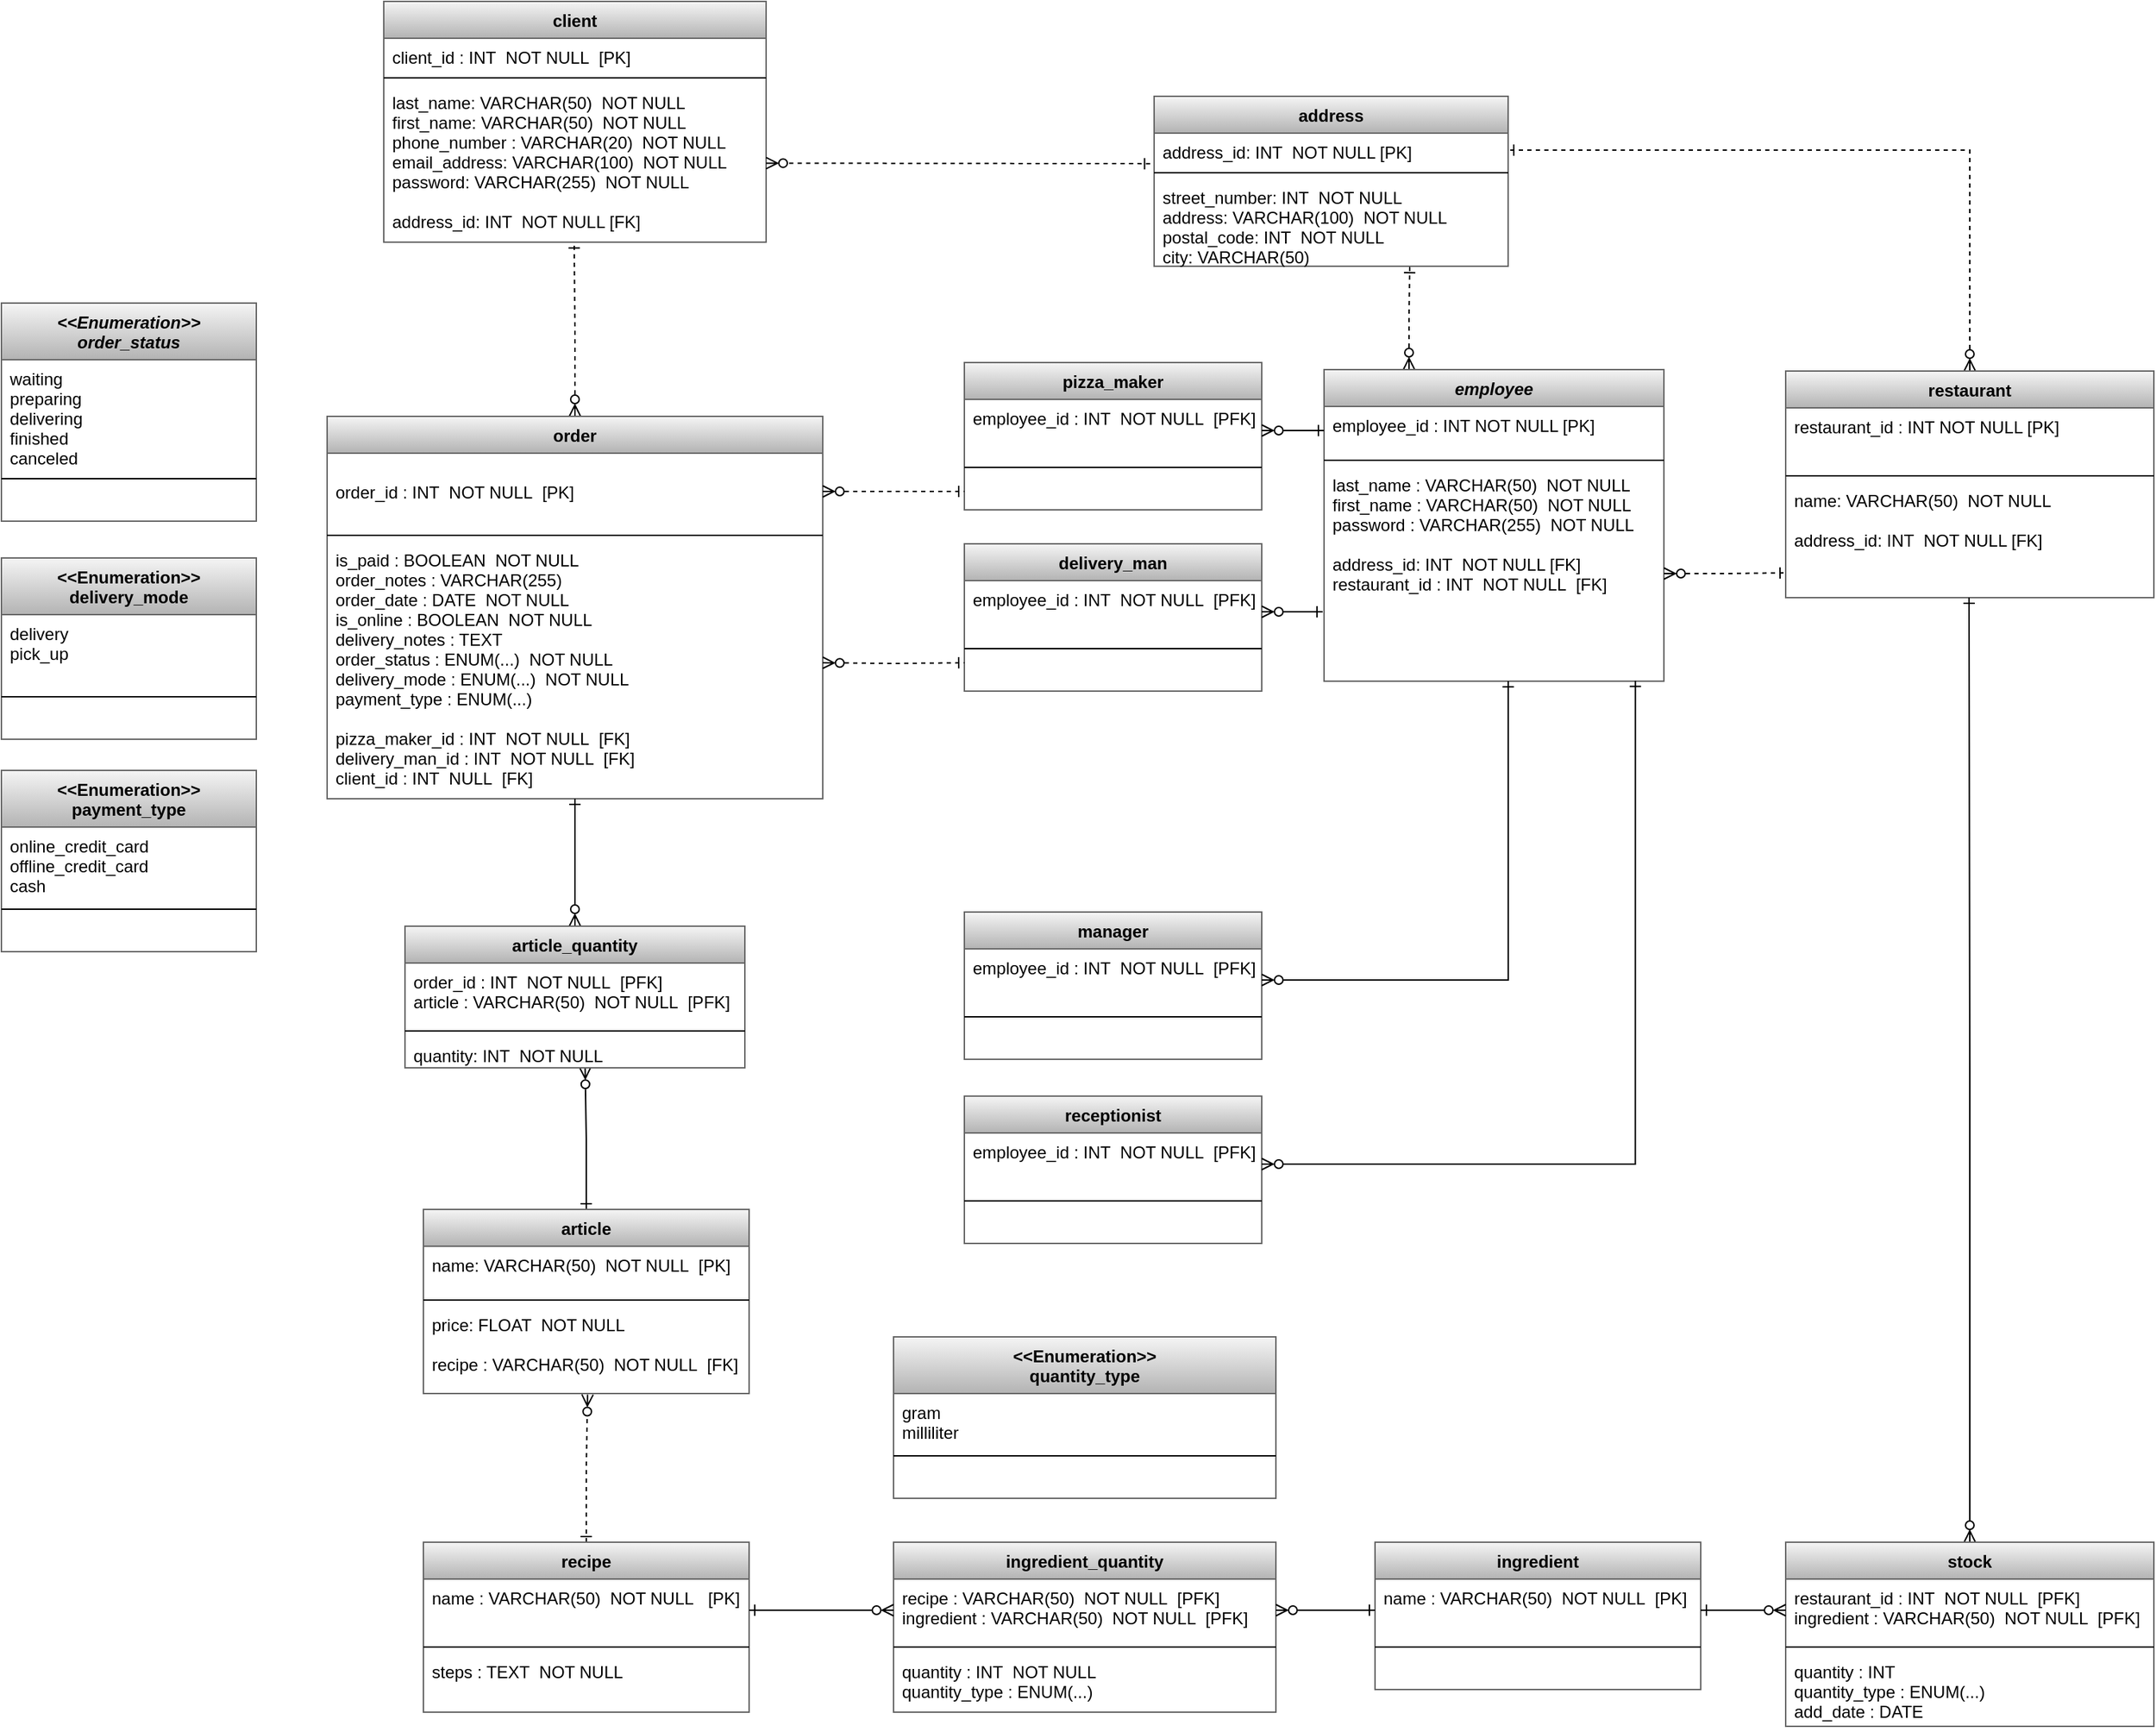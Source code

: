 <mxfile version="20.2.6" type="device"><diagram id="4pZE0eaLuYek-F89iUta" name="Page-1"><mxGraphModel dx="2253" dy="737" grid="1" gridSize="10" guides="1" tooltips="1" connect="1" arrows="1" fold="1" page="1" pageScale="1" pageWidth="827" pageHeight="1169" math="0" shadow="0"><root><mxCell id="0"/><mxCell id="1" parent="0"/><mxCell id="tlW0djvK44GhxYyLrSYD-18" value="client" style="swimlane;fontStyle=1;align=center;verticalAlign=top;childLayout=stackLayout;horizontal=1;startSize=26;horizontalStack=0;resizeParent=1;resizeParentMax=0;resizeLast=0;collapsible=1;marginBottom=0;fillColor=#f5f5f5;gradientColor=#b3b3b3;strokeColor=#666666;" parent="1" vertex="1"><mxGeometry x="-540" y="37" width="270" height="170" as="geometry"/></mxCell><mxCell id="tlW0djvK44GhxYyLrSYD-19" value="client_id : INT  NOT NULL  [PK]" style="text;strokeColor=none;fillColor=none;align=left;verticalAlign=top;spacingLeft=4;spacingRight=4;overflow=hidden;rotatable=0;points=[[0,0.5],[1,0.5]];portConstraint=eastwest;" parent="tlW0djvK44GhxYyLrSYD-18" vertex="1"><mxGeometry y="26" width="270" height="24" as="geometry"/></mxCell><mxCell id="tlW0djvK44GhxYyLrSYD-20" value="" style="line;strokeWidth=1;fillColor=none;align=left;verticalAlign=middle;spacingTop=-1;spacingLeft=3;spacingRight=3;rotatable=0;labelPosition=right;points=[];portConstraint=eastwest;" parent="tlW0djvK44GhxYyLrSYD-18" vertex="1"><mxGeometry y="50" width="270" height="8" as="geometry"/></mxCell><mxCell id="tlW0djvK44GhxYyLrSYD-21" value="last_name: VARCHAR(50)  NOT NULL&#10;first_name: VARCHAR(50)  NOT NULL&#10;phone_number : VARCHAR(20)  NOT NULL&#10;email_address: VARCHAR(100)  NOT NULL&#10;password: VARCHAR(255)  NOT NULL&#10;&#10;address_id: INT  NOT NULL [FK]" style="text;strokeColor=none;fillColor=none;align=left;verticalAlign=top;spacingLeft=4;spacingRight=4;overflow=hidden;rotatable=0;points=[[0,0.5],[1,0.5]];portConstraint=eastwest;" parent="tlW0djvK44GhxYyLrSYD-18" vertex="1"><mxGeometry y="58" width="270" height="112" as="geometry"/></mxCell><mxCell id="YXLJD_VavkNt5PV0fLGa-75" style="edgeStyle=orthogonalEdgeStyle;rounded=0;orthogonalLoop=1;jettySize=auto;html=1;exitX=0.25;exitY=0;exitDx=0;exitDy=0;entryX=0.722;entryY=1.009;entryDx=0;entryDy=0;entryPerimeter=0;startArrow=ERzeroToMany;startFill=0;endArrow=ERone;endFill=0;dashed=1;" parent="1" source="tlW0djvK44GhxYyLrSYD-23" target="tlW0djvK44GhxYyLrSYD-88" edge="1"><mxGeometry relative="1" as="geometry"/></mxCell><mxCell id="tlW0djvK44GhxYyLrSYD-23" value="employee" style="swimlane;fontStyle=3;align=center;verticalAlign=top;childLayout=stackLayout;horizontal=1;startSize=26;horizontalStack=0;resizeParent=1;resizeParentMax=0;resizeLast=0;collapsible=1;marginBottom=0;fillColor=#f5f5f5;gradientColor=#b3b3b3;strokeColor=#666666;" parent="1" vertex="1"><mxGeometry x="124" y="297" width="240" height="220" as="geometry"><mxRectangle x="340" y="87" width="80" height="26" as="alternateBounds"/></mxGeometry></mxCell><mxCell id="tlW0djvK44GhxYyLrSYD-24" value="employee_id : INT NOT NULL [PK]" style="text;strokeColor=none;fillColor=none;align=left;verticalAlign=top;spacingLeft=4;spacingRight=4;overflow=hidden;rotatable=0;points=[[0,0.5],[1,0.5]];portConstraint=eastwest;" parent="tlW0djvK44GhxYyLrSYD-23" vertex="1"><mxGeometry y="26" width="240" height="34" as="geometry"/></mxCell><mxCell id="tlW0djvK44GhxYyLrSYD-25" value="" style="line;strokeWidth=1;fillColor=none;align=left;verticalAlign=middle;spacingTop=-1;spacingLeft=3;spacingRight=3;rotatable=0;labelPosition=right;points=[];portConstraint=eastwest;" parent="tlW0djvK44GhxYyLrSYD-23" vertex="1"><mxGeometry y="60" width="240" height="8" as="geometry"/></mxCell><mxCell id="tlW0djvK44GhxYyLrSYD-26" value="last_name : VARCHAR(50)  NOT NULL&#10;first_name : VARCHAR(50)  NOT NULL&#10;password : VARCHAR(255)  NOT NULL&#10;&#10;address_id: INT  NOT NULL [FK]&#10;restaurant_id : INT  NOT NULL  [FK]&#10;" style="text;strokeColor=none;fillColor=none;align=left;verticalAlign=top;spacingLeft=4;spacingRight=4;overflow=hidden;rotatable=0;points=[[0,0.5],[1,0.5]];portConstraint=eastwest;" parent="tlW0djvK44GhxYyLrSYD-23" vertex="1"><mxGeometry y="68" width="240" height="152" as="geometry"/></mxCell><mxCell id="YXLJD_VavkNt5PV0fLGa-41" style="edgeStyle=orthogonalEdgeStyle;rounded=0;orthogonalLoop=1;jettySize=auto;html=1;exitX=0.5;exitY=0;exitDx=0;exitDy=0;entryX=0.498;entryY=1.001;entryDx=0;entryDy=0;entryPerimeter=0;startArrow=ERzeroToMany;startFill=0;endArrow=ERone;endFill=0;dashed=1;" parent="1" source="tlW0djvK44GhxYyLrSYD-27" target="tlW0djvK44GhxYyLrSYD-21" edge="1"><mxGeometry relative="1" as="geometry"/></mxCell><mxCell id="tlW0djvK44GhxYyLrSYD-27" value="order" style="swimlane;fontStyle=1;align=center;verticalAlign=top;childLayout=stackLayout;horizontal=1;startSize=26;horizontalStack=0;resizeParent=1;resizeParentMax=0;resizeLast=0;collapsible=1;marginBottom=0;fillColor=#f5f5f5;gradientColor=#b3b3b3;strokeColor=#666666;" parent="1" vertex="1"><mxGeometry x="-580" y="330" width="350" height="270" as="geometry"/></mxCell><mxCell id="tlW0djvK44GhxYyLrSYD-28" value="&#10;order_id : INT  NOT NULL  [PK]" style="text;strokeColor=none;fillColor=none;align=left;verticalAlign=top;spacingLeft=4;spacingRight=4;overflow=hidden;rotatable=0;points=[[0,0.5],[1,0.5]];portConstraint=eastwest;" parent="tlW0djvK44GhxYyLrSYD-27" vertex="1"><mxGeometry y="26" width="350" height="54" as="geometry"/></mxCell><mxCell id="tlW0djvK44GhxYyLrSYD-29" value="" style="line;strokeWidth=1;fillColor=none;align=left;verticalAlign=middle;spacingTop=-1;spacingLeft=3;spacingRight=3;rotatable=0;labelPosition=right;points=[];portConstraint=eastwest;" parent="tlW0djvK44GhxYyLrSYD-27" vertex="1"><mxGeometry y="80" width="350" height="8" as="geometry"/></mxCell><mxCell id="tlW0djvK44GhxYyLrSYD-30" value="is_paid : BOOLEAN  NOT NULL&#10;order_notes : VARCHAR(255)&#10;order_date : DATE  NOT NULL&#10;is_online : BOOLEAN  NOT NULL&#10;delivery_notes : TEXT&#10;order_status : ENUM(...)  NOT NULL&#10;delivery_mode : ENUM(...)  NOT NULL&#10;payment_type : ENUM(...)&#10;&#10;pizza_maker_id : INT  NOT NULL  [FK]&#10;delivery_man_id : INT  NOT NULL  [FK]&#10;client_id : INT  NULL  [FK]" style="text;strokeColor=none;fillColor=none;align=left;verticalAlign=top;spacingLeft=4;spacingRight=4;overflow=hidden;rotatable=0;points=[[0,0.5],[1,0.5]];portConstraint=eastwest;" parent="tlW0djvK44GhxYyLrSYD-27" vertex="1"><mxGeometry y="88" width="350" height="182" as="geometry"/></mxCell><mxCell id="tlW0djvK44GhxYyLrSYD-31" value="&lt;&lt;Enumeration&gt;&gt;&#10;payment_type" style="swimlane;fontStyle=1;align=center;verticalAlign=top;childLayout=stackLayout;horizontal=1;startSize=40;horizontalStack=0;resizeParent=1;resizeParentMax=0;resizeLast=0;collapsible=1;marginBottom=0;fillColor=#f5f5f5;gradientColor=#b3b3b3;strokeColor=#666666;" parent="1" vertex="1"><mxGeometry x="-810" y="580" width="180" height="128" as="geometry"/></mxCell><mxCell id="tlW0djvK44GhxYyLrSYD-32" value="online_credit_card&#10;offline_credit_card&#10;cash" style="text;strokeColor=none;fillColor=none;align=left;verticalAlign=top;spacingLeft=4;spacingRight=4;overflow=hidden;rotatable=0;points=[[0,0.5],[1,0.5]];portConstraint=eastwest;" parent="tlW0djvK44GhxYyLrSYD-31" vertex="1"><mxGeometry y="40" width="180" height="54" as="geometry"/></mxCell><mxCell id="tlW0djvK44GhxYyLrSYD-33" value="" style="line;strokeWidth=1;fillColor=none;align=left;verticalAlign=middle;spacingTop=-1;spacingLeft=3;spacingRight=3;rotatable=0;labelPosition=right;points=[];portConstraint=eastwest;" parent="tlW0djvK44GhxYyLrSYD-31" vertex="1"><mxGeometry y="94" width="180" height="8" as="geometry"/></mxCell><mxCell id="tlW0djvK44GhxYyLrSYD-34" value=" " style="text;strokeColor=none;fillColor=none;align=left;verticalAlign=top;spacingLeft=4;spacingRight=4;overflow=hidden;rotatable=0;points=[[0,0.5],[1,0.5]];portConstraint=eastwest;" parent="tlW0djvK44GhxYyLrSYD-31" vertex="1"><mxGeometry y="102" width="180" height="26" as="geometry"/></mxCell><mxCell id="YXLJD_VavkNt5PV0fLGa-74" style="edgeStyle=orthogonalEdgeStyle;rounded=0;orthogonalLoop=1;jettySize=auto;html=1;exitX=0.5;exitY=0;exitDx=0;exitDy=0;entryX=0.53;entryY=0.982;entryDx=0;entryDy=0;entryPerimeter=0;startArrow=ERone;startFill=0;endArrow=ERzeroToMany;endFill=0;" parent="1" source="tlW0djvK44GhxYyLrSYD-35" target="YXLJD_VavkNt5PV0fLGa-7" edge="1"><mxGeometry relative="1" as="geometry"/></mxCell><mxCell id="tlW0djvK44GhxYyLrSYD-35" value="article" style="swimlane;fontStyle=1;align=center;verticalAlign=top;childLayout=stackLayout;horizontal=1;startSize=26;horizontalStack=0;resizeParent=1;resizeParentMax=0;resizeLast=0;collapsible=1;marginBottom=0;fillColor=#f5f5f5;gradientColor=#b3b3b3;strokeColor=#666666;" parent="1" vertex="1"><mxGeometry x="-512" y="890" width="230" height="130" as="geometry"/></mxCell><mxCell id="tlW0djvK44GhxYyLrSYD-36" value="name: VARCHAR(50)  NOT NULL  [PK]&#10;" style="text;strokeColor=none;fillColor=none;align=left;verticalAlign=top;spacingLeft=4;spacingRight=4;overflow=hidden;rotatable=0;points=[[0,0.5],[1,0.5]];portConstraint=eastwest;" parent="tlW0djvK44GhxYyLrSYD-35" vertex="1"><mxGeometry y="26" width="230" height="34" as="geometry"/></mxCell><mxCell id="tlW0djvK44GhxYyLrSYD-37" value="" style="line;strokeWidth=1;fillColor=none;align=left;verticalAlign=middle;spacingTop=-1;spacingLeft=3;spacingRight=3;rotatable=0;labelPosition=right;points=[];portConstraint=eastwest;" parent="tlW0djvK44GhxYyLrSYD-35" vertex="1"><mxGeometry y="60" width="230" height="8" as="geometry"/></mxCell><mxCell id="tlW0djvK44GhxYyLrSYD-38" value="price: FLOAT  NOT NULL&#10;&#10;recipe : VARCHAR(50)  NOT NULL  [FK]" style="text;strokeColor=none;fillColor=none;align=left;verticalAlign=top;spacingLeft=4;spacingRight=4;overflow=hidden;rotatable=0;points=[[0,0.5],[1,0.5]];portConstraint=eastwest;" parent="tlW0djvK44GhxYyLrSYD-35" vertex="1"><mxGeometry y="68" width="230" height="62" as="geometry"/></mxCell><mxCell id="YXLJD_VavkNt5PV0fLGa-2" style="edgeStyle=orthogonalEdgeStyle;rounded=0;orthogonalLoop=1;jettySize=auto;html=1;exitX=0.5;exitY=0;exitDx=0;exitDy=0;entryX=1;entryY=0.5;entryDx=0;entryDy=0;endArrow=ERone;endFill=0;startArrow=ERzeroToMany;startFill=0;dashed=1;" parent="1" source="tlW0djvK44GhxYyLrSYD-40" target="tlW0djvK44GhxYyLrSYD-86" edge="1"><mxGeometry relative="1" as="geometry"/></mxCell><mxCell id="tlW0djvK44GhxYyLrSYD-40" value="restaurant" style="swimlane;fontStyle=1;align=center;verticalAlign=top;childLayout=stackLayout;horizontal=1;startSize=26;horizontalStack=0;resizeParent=1;resizeParentMax=0;resizeLast=0;collapsible=1;marginBottom=0;fillColor=#f5f5f5;gradientColor=#b3b3b3;strokeColor=#666666;" parent="1" vertex="1"><mxGeometry x="450" y="298" width="260" height="160" as="geometry"/></mxCell><mxCell id="tlW0djvK44GhxYyLrSYD-41" value="restaurant_id : INT NOT NULL [PK]" style="text;strokeColor=none;fillColor=none;align=left;verticalAlign=top;spacingLeft=4;spacingRight=4;overflow=hidden;rotatable=0;points=[[0,0.5],[1,0.5]];portConstraint=eastwest;" parent="tlW0djvK44GhxYyLrSYD-40" vertex="1"><mxGeometry y="26" width="260" height="44" as="geometry"/></mxCell><mxCell id="tlW0djvK44GhxYyLrSYD-42" value="" style="line;strokeWidth=1;fillColor=none;align=left;verticalAlign=middle;spacingTop=-1;spacingLeft=3;spacingRight=3;rotatable=0;labelPosition=right;points=[];portConstraint=eastwest;" parent="tlW0djvK44GhxYyLrSYD-40" vertex="1"><mxGeometry y="70" width="260" height="8" as="geometry"/></mxCell><mxCell id="tlW0djvK44GhxYyLrSYD-43" value="name: VARCHAR(50)  NOT NULL&#10;&#10;address_id: INT  NOT NULL [FK]&#10;" style="text;strokeColor=none;fillColor=none;align=left;verticalAlign=top;spacingLeft=4;spacingRight=4;overflow=hidden;rotatable=0;points=[[0,0.5],[1,0.5]];portConstraint=eastwest;" parent="tlW0djvK44GhxYyLrSYD-40" vertex="1"><mxGeometry y="78" width="260" height="82" as="geometry"/></mxCell><mxCell id="YXLJD_VavkNt5PV0fLGa-3" style="edgeStyle=orthogonalEdgeStyle;rounded=0;orthogonalLoop=1;jettySize=auto;html=1;exitX=0.5;exitY=0;exitDx=0;exitDy=0;entryX=0.504;entryY=1.012;entryDx=0;entryDy=0;entryPerimeter=0;dashed=1;startArrow=ERone;startFill=0;endArrow=ERzeroToMany;endFill=0;" parent="1" source="tlW0djvK44GhxYyLrSYD-81" target="tlW0djvK44GhxYyLrSYD-38" edge="1"><mxGeometry relative="1" as="geometry"/></mxCell><mxCell id="tlW0djvK44GhxYyLrSYD-81" value="recipe" style="swimlane;fontStyle=1;align=center;verticalAlign=top;childLayout=stackLayout;horizontal=1;startSize=26;horizontalStack=0;resizeParent=1;resizeParentMax=0;resizeLast=0;collapsible=1;marginBottom=0;fillColor=#f5f5f5;gradientColor=#b3b3b3;strokeColor=#666666;" parent="1" vertex="1"><mxGeometry x="-512" y="1125" width="230" height="120" as="geometry"/></mxCell><mxCell id="tlW0djvK44GhxYyLrSYD-82" value="name : VARCHAR(50)  NOT NULL   [PK]&#10;" style="text;strokeColor=none;fillColor=none;align=left;verticalAlign=top;spacingLeft=4;spacingRight=4;overflow=hidden;rotatable=0;points=[[0,0.5],[1,0.5]];portConstraint=eastwest;" parent="tlW0djvK44GhxYyLrSYD-81" vertex="1"><mxGeometry y="26" width="230" height="44" as="geometry"/></mxCell><mxCell id="tlW0djvK44GhxYyLrSYD-83" value="" style="line;strokeWidth=1;fillColor=none;align=left;verticalAlign=middle;spacingTop=-1;spacingLeft=3;spacingRight=3;rotatable=0;labelPosition=right;points=[];portConstraint=eastwest;" parent="tlW0djvK44GhxYyLrSYD-81" vertex="1"><mxGeometry y="70" width="230" height="8" as="geometry"/></mxCell><mxCell id="tlW0djvK44GhxYyLrSYD-84" value="steps : TEXT  NOT NULL" style="text;strokeColor=none;fillColor=none;align=left;verticalAlign=top;spacingLeft=4;spacingRight=4;overflow=hidden;rotatable=0;points=[[0,0.5],[1,0.5]];portConstraint=eastwest;" parent="tlW0djvK44GhxYyLrSYD-81" vertex="1"><mxGeometry y="78" width="230" height="42" as="geometry"/></mxCell><mxCell id="tlW0djvK44GhxYyLrSYD-85" value="address" style="swimlane;fontStyle=1;align=center;verticalAlign=top;childLayout=stackLayout;horizontal=1;startSize=26;horizontalStack=0;resizeParent=1;resizeParentMax=0;resizeLast=0;collapsible=1;marginBottom=0;fillColor=#f5f5f5;gradientColor=#b3b3b3;strokeColor=#666666;" parent="1" vertex="1"><mxGeometry x="4" y="104" width="250" height="120" as="geometry"/></mxCell><mxCell id="tlW0djvK44GhxYyLrSYD-86" value="address_id: INT  NOT NULL [PK]" style="text;strokeColor=none;fillColor=none;align=left;verticalAlign=top;spacingLeft=4;spacingRight=4;overflow=hidden;rotatable=0;points=[[0,0.5],[1,0.5]];portConstraint=eastwest;" parent="tlW0djvK44GhxYyLrSYD-85" vertex="1"><mxGeometry y="26" width="250" height="24" as="geometry"/></mxCell><mxCell id="tlW0djvK44GhxYyLrSYD-87" value="" style="line;strokeWidth=1;fillColor=none;align=left;verticalAlign=middle;spacingTop=-1;spacingLeft=3;spacingRight=3;rotatable=0;labelPosition=right;points=[];portConstraint=eastwest;" parent="tlW0djvK44GhxYyLrSYD-85" vertex="1"><mxGeometry y="50" width="250" height="8" as="geometry"/></mxCell><mxCell id="tlW0djvK44GhxYyLrSYD-88" value="street_number: INT  NOT NULL&#10;address: VARCHAR(100)  NOT NULL&#10;postal_code: INT  NOT NULL&#10;city: VARCHAR(50)" style="text;strokeColor=none;fillColor=none;align=left;verticalAlign=top;spacingLeft=4;spacingRight=4;overflow=hidden;rotatable=0;points=[[0,0.5],[1,0.5]];portConstraint=eastwest;" parent="tlW0djvK44GhxYyLrSYD-85" vertex="1"><mxGeometry y="58" width="250" height="62" as="geometry"/></mxCell><mxCell id="tlW0djvK44GhxYyLrSYD-89" value="" style="endArrow=ERzeroToMany;html=1;rounded=0;dashed=1;endFill=0;startArrow=ERone;startFill=0;exitX=-0.011;exitY=0.899;exitDx=0;exitDy=0;exitPerimeter=0;" parent="1" source="tlW0djvK44GhxYyLrSYD-86" target="tlW0djvK44GhxYyLrSYD-21" edge="1"><mxGeometry width="50" height="50" relative="1" as="geometry"><mxPoint x="-10" y="150" as="sourcePoint"/><mxPoint x="290" y="310" as="targetPoint"/></mxGeometry></mxCell><mxCell id="tlW0djvK44GhxYyLrSYD-114" value="ingredient" style="swimlane;fontStyle=1;align=center;verticalAlign=top;childLayout=stackLayout;horizontal=1;startSize=26;horizontalStack=0;resizeParent=1;resizeParentMax=0;resizeLast=0;collapsible=1;marginBottom=0;fillColor=#f5f5f5;gradientColor=#b3b3b3;strokeColor=#666666;" parent="1" vertex="1"><mxGeometry x="160" y="1125" width="230" height="104" as="geometry"/></mxCell><mxCell id="tlW0djvK44GhxYyLrSYD-115" value="name : VARCHAR(50)  NOT NULL  [PK]" style="text;strokeColor=none;fillColor=none;align=left;verticalAlign=top;spacingLeft=4;spacingRight=4;overflow=hidden;rotatable=0;points=[[0,0.5],[1,0.5]];portConstraint=eastwest;" parent="tlW0djvK44GhxYyLrSYD-114" vertex="1"><mxGeometry y="26" width="230" height="44" as="geometry"/></mxCell><mxCell id="tlW0djvK44GhxYyLrSYD-116" value="" style="line;strokeWidth=1;fillColor=none;align=left;verticalAlign=middle;spacingTop=-1;spacingLeft=3;spacingRight=3;rotatable=0;labelPosition=right;points=[];portConstraint=eastwest;" parent="tlW0djvK44GhxYyLrSYD-114" vertex="1"><mxGeometry y="70" width="230" height="8" as="geometry"/></mxCell><mxCell id="tlW0djvK44GhxYyLrSYD-117" value=" " style="text;strokeColor=none;fillColor=none;align=left;verticalAlign=top;spacingLeft=4;spacingRight=4;overflow=hidden;rotatable=0;points=[[0,0.5],[1,0.5]];portConstraint=eastwest;" parent="tlW0djvK44GhxYyLrSYD-114" vertex="1"><mxGeometry y="78" width="230" height="26" as="geometry"/></mxCell><mxCell id="YXLJD_VavkNt5PV0fLGa-10" style="edgeStyle=orthogonalEdgeStyle;rounded=0;orthogonalLoop=1;jettySize=auto;html=1;exitX=0.5;exitY=0;exitDx=0;exitDy=0;startArrow=ERzeroToMany;startFill=0;endArrow=ERone;endFill=0;" parent="1" source="YXLJD_VavkNt5PV0fLGa-4" target="tlW0djvK44GhxYyLrSYD-27" edge="1"><mxGeometry relative="1" as="geometry"/></mxCell><mxCell id="YXLJD_VavkNt5PV0fLGa-4" value="article_quantity" style="swimlane;fontStyle=1;align=center;verticalAlign=top;childLayout=stackLayout;horizontal=1;startSize=26;horizontalStack=0;resizeParent=1;resizeParentMax=0;resizeLast=0;collapsible=1;marginBottom=0;fillColor=#f5f5f5;gradientColor=#b3b3b3;strokeColor=#666666;" parent="1" vertex="1"><mxGeometry x="-525" y="690" width="240" height="100" as="geometry"/></mxCell><mxCell id="YXLJD_VavkNt5PV0fLGa-5" value="order_id : INT  NOT NULL  [PFK]&#10;article : VARCHAR(50)  NOT NULL  [PFK]&#10;" style="text;strokeColor=none;fillColor=none;align=left;verticalAlign=top;spacingLeft=4;spacingRight=4;overflow=hidden;rotatable=0;points=[[0,0.5],[1,0.5]];portConstraint=eastwest;" parent="YXLJD_VavkNt5PV0fLGa-4" vertex="1"><mxGeometry y="26" width="240" height="44" as="geometry"/></mxCell><mxCell id="YXLJD_VavkNt5PV0fLGa-6" value="" style="line;strokeWidth=1;fillColor=none;align=left;verticalAlign=middle;spacingTop=-1;spacingLeft=3;spacingRight=3;rotatable=0;labelPosition=right;points=[];portConstraint=eastwest;" parent="YXLJD_VavkNt5PV0fLGa-4" vertex="1"><mxGeometry y="70" width="240" height="8" as="geometry"/></mxCell><mxCell id="YXLJD_VavkNt5PV0fLGa-7" value="quantity: INT  NOT NULL" style="text;strokeColor=none;fillColor=none;align=left;verticalAlign=top;spacingLeft=4;spacingRight=4;overflow=hidden;rotatable=0;points=[[0,0.5],[1,0.5]];portConstraint=eastwest;" parent="YXLJD_VavkNt5PV0fLGa-4" vertex="1"><mxGeometry y="78" width="240" height="22" as="geometry"/></mxCell><mxCell id="YXLJD_VavkNt5PV0fLGa-39" style="edgeStyle=orthogonalEdgeStyle;rounded=0;orthogonalLoop=1;jettySize=auto;html=1;exitX=0.5;exitY=0;exitDx=0;exitDy=0;entryX=0.498;entryY=1;entryDx=0;entryDy=0;entryPerimeter=0;startArrow=ERzeroToMany;startFill=0;endArrow=ERone;endFill=0;" parent="1" source="YXLJD_VavkNt5PV0fLGa-11" target="tlW0djvK44GhxYyLrSYD-43" edge="1"><mxGeometry relative="1" as="geometry"/></mxCell><mxCell id="YXLJD_VavkNt5PV0fLGa-11" value="stock" style="swimlane;fontStyle=1;align=center;verticalAlign=top;childLayout=stackLayout;horizontal=1;startSize=26;horizontalStack=0;resizeParent=1;resizeParentMax=0;resizeLast=0;collapsible=1;marginBottom=0;fillColor=#f5f5f5;gradientColor=#b3b3b3;strokeColor=#666666;" parent="1" vertex="1"><mxGeometry x="450" y="1125" width="260" height="130" as="geometry"/></mxCell><mxCell id="YXLJD_VavkNt5PV0fLGa-12" value="restaurant_id : INT  NOT NULL  [PFK]&#10;ingredient : VARCHAR(50)  NOT NULL  [PFK]" style="text;strokeColor=none;fillColor=none;align=left;verticalAlign=top;spacingLeft=4;spacingRight=4;overflow=hidden;rotatable=0;points=[[0,0.5],[1,0.5]];portConstraint=eastwest;" parent="YXLJD_VavkNt5PV0fLGa-11" vertex="1"><mxGeometry y="26" width="260" height="44" as="geometry"/></mxCell><mxCell id="YXLJD_VavkNt5PV0fLGa-13" value="" style="line;strokeWidth=1;fillColor=none;align=left;verticalAlign=middle;spacingTop=-1;spacingLeft=3;spacingRight=3;rotatable=0;labelPosition=right;points=[];portConstraint=eastwest;" parent="YXLJD_VavkNt5PV0fLGa-11" vertex="1"><mxGeometry y="70" width="260" height="8" as="geometry"/></mxCell><mxCell id="YXLJD_VavkNt5PV0fLGa-14" value="quantity : INT&#10;quantity_type : ENUM(...)&#10;add_date : DATE" style="text;strokeColor=none;fillColor=none;align=left;verticalAlign=top;spacingLeft=4;spacingRight=4;overflow=hidden;rotatable=0;points=[[0,0.5],[1,0.5]];portConstraint=eastwest;" parent="YXLJD_VavkNt5PV0fLGa-11" vertex="1"><mxGeometry y="78" width="260" height="52" as="geometry"/></mxCell><mxCell id="YXLJD_VavkNt5PV0fLGa-23" value="&lt;&lt;Enumeration&gt;&gt;&#10;order_status" style="swimlane;fontStyle=3;align=center;verticalAlign=top;childLayout=stackLayout;horizontal=1;startSize=40;horizontalStack=0;resizeParent=1;resizeParentMax=0;resizeLast=0;collapsible=1;marginBottom=0;fillColor=#f5f5f5;gradientColor=#b3b3b3;strokeColor=#666666;perimeterSpacing=12;" parent="1" vertex="1"><mxGeometry x="-810" y="250" width="180" height="154" as="geometry"/></mxCell><mxCell id="YXLJD_VavkNt5PV0fLGa-24" value="waiting&#10;preparing&#10;delivering&#10;finished&#10;canceled" style="text;strokeColor=none;fillColor=none;align=left;verticalAlign=top;spacingLeft=4;spacingRight=4;overflow=hidden;rotatable=0;points=[[0,0.5],[1,0.5]];portConstraint=eastwest;" parent="YXLJD_VavkNt5PV0fLGa-23" vertex="1"><mxGeometry y="40" width="180" height="80" as="geometry"/></mxCell><mxCell id="YXLJD_VavkNt5PV0fLGa-25" value="" style="line;strokeWidth=1;fillColor=none;align=left;verticalAlign=middle;spacingTop=-1;spacingLeft=3;spacingRight=3;rotatable=0;labelPosition=right;points=[];portConstraint=eastwest;" parent="YXLJD_VavkNt5PV0fLGa-23" vertex="1"><mxGeometry y="120" width="180" height="8" as="geometry"/></mxCell><mxCell id="YXLJD_VavkNt5PV0fLGa-26" value=" " style="text;strokeColor=none;fillColor=none;align=left;verticalAlign=top;spacingLeft=4;spacingRight=4;overflow=hidden;rotatable=0;points=[[0,0.5],[1,0.5]];portConstraint=eastwest;" parent="YXLJD_VavkNt5PV0fLGa-23" vertex="1"><mxGeometry y="128" width="180" height="26" as="geometry"/></mxCell><mxCell id="YXLJD_VavkNt5PV0fLGa-27" value="&lt;&lt;Enumeration&gt;&gt;&#10;delivery_mode" style="swimlane;fontStyle=1;align=center;verticalAlign=top;childLayout=stackLayout;horizontal=1;startSize=40;horizontalStack=0;resizeParent=1;resizeParentMax=0;resizeLast=0;collapsible=1;marginBottom=0;fillColor=#f5f5f5;gradientColor=#b3b3b3;strokeColor=#666666;" parent="1" vertex="1"><mxGeometry x="-810" y="430" width="180" height="128" as="geometry"/></mxCell><mxCell id="YXLJD_VavkNt5PV0fLGa-28" value="delivery&#10;pick_up" style="text;strokeColor=none;fillColor=none;align=left;verticalAlign=top;spacingLeft=4;spacingRight=4;overflow=hidden;rotatable=0;points=[[0,0.5],[1,0.5]];portConstraint=eastwest;" parent="YXLJD_VavkNt5PV0fLGa-27" vertex="1"><mxGeometry y="40" width="180" height="54" as="geometry"/></mxCell><mxCell id="YXLJD_VavkNt5PV0fLGa-29" value="" style="line;strokeWidth=1;fillColor=none;align=left;verticalAlign=middle;spacingTop=-1;spacingLeft=3;spacingRight=3;rotatable=0;labelPosition=right;points=[];portConstraint=eastwest;" parent="YXLJD_VavkNt5PV0fLGa-27" vertex="1"><mxGeometry y="94" width="180" height="8" as="geometry"/></mxCell><mxCell id="YXLJD_VavkNt5PV0fLGa-30" value=" " style="text;strokeColor=none;fillColor=none;align=left;verticalAlign=top;spacingLeft=4;spacingRight=4;overflow=hidden;rotatable=0;points=[[0,0.5],[1,0.5]];portConstraint=eastwest;" parent="YXLJD_VavkNt5PV0fLGa-27" vertex="1"><mxGeometry y="102" width="180" height="26" as="geometry"/></mxCell><mxCell id="YXLJD_VavkNt5PV0fLGa-32" value="ingredient_quantity" style="swimlane;fontStyle=1;align=center;verticalAlign=top;childLayout=stackLayout;horizontal=1;startSize=26;horizontalStack=0;resizeParent=1;resizeParentMax=0;resizeLast=0;collapsible=1;marginBottom=0;fillColor=#f5f5f5;gradientColor=#b3b3b3;strokeColor=#666666;" parent="1" vertex="1"><mxGeometry x="-180" y="1125" width="270" height="120" as="geometry"/></mxCell><mxCell id="YXLJD_VavkNt5PV0fLGa-33" value="recipe : VARCHAR(50)  NOT NULL  [PFK]&#10;ingredient : VARCHAR(50)  NOT NULL  [PFK]" style="text;strokeColor=none;fillColor=none;align=left;verticalAlign=top;spacingLeft=4;spacingRight=4;overflow=hidden;rotatable=0;points=[[0,0.5],[1,0.5]];portConstraint=eastwest;" parent="YXLJD_VavkNt5PV0fLGa-32" vertex="1"><mxGeometry y="26" width="270" height="44" as="geometry"/></mxCell><mxCell id="YXLJD_VavkNt5PV0fLGa-34" value="" style="line;strokeWidth=1;fillColor=none;align=left;verticalAlign=middle;spacingTop=-1;spacingLeft=3;spacingRight=3;rotatable=0;labelPosition=right;points=[];portConstraint=eastwest;" parent="YXLJD_VavkNt5PV0fLGa-32" vertex="1"><mxGeometry y="70" width="270" height="8" as="geometry"/></mxCell><mxCell id="YXLJD_VavkNt5PV0fLGa-35" value="quantity : INT  NOT NULL&#10;quantity_type : ENUM(...)" style="text;strokeColor=none;fillColor=none;align=left;verticalAlign=top;spacingLeft=4;spacingRight=4;overflow=hidden;rotatable=0;points=[[0,0.5],[1,0.5]];portConstraint=eastwest;" parent="YXLJD_VavkNt5PV0fLGa-32" vertex="1"><mxGeometry y="78" width="270" height="42" as="geometry"/></mxCell><mxCell id="YXLJD_VavkNt5PV0fLGa-40" style="edgeStyle=orthogonalEdgeStyle;rounded=0;orthogonalLoop=1;jettySize=auto;html=1;exitX=0;exitY=0.5;exitDx=0;exitDy=0;entryX=1;entryY=0.5;entryDx=0;entryDy=0;startArrow=ERzeroToMany;startFill=0;endArrow=ERone;endFill=0;" parent="1" source="YXLJD_VavkNt5PV0fLGa-12" target="tlW0djvK44GhxYyLrSYD-115" edge="1"><mxGeometry relative="1" as="geometry"/></mxCell><mxCell id="YXLJD_VavkNt5PV0fLGa-42" value="pizza_maker" style="swimlane;fontStyle=1;align=center;verticalAlign=top;childLayout=stackLayout;horizontal=1;startSize=26;horizontalStack=0;resizeParent=1;resizeParentMax=0;resizeLast=0;collapsible=1;marginBottom=0;fillColor=#f5f5f5;gradientColor=#b3b3b3;strokeColor=#666666;" parent="1" vertex="1"><mxGeometry x="-130" y="292" width="210" height="104" as="geometry"/></mxCell><mxCell id="YXLJD_VavkNt5PV0fLGa-43" value="employee_id : INT  NOT NULL  [PFK]" style="text;strokeColor=none;fillColor=none;align=left;verticalAlign=top;spacingLeft=4;spacingRight=4;overflow=hidden;rotatable=0;points=[[0,0.5],[1,0.5]];portConstraint=eastwest;" parent="YXLJD_VavkNt5PV0fLGa-42" vertex="1"><mxGeometry y="26" width="210" height="44" as="geometry"/></mxCell><mxCell id="YXLJD_VavkNt5PV0fLGa-44" value="" style="line;strokeWidth=1;fillColor=none;align=left;verticalAlign=middle;spacingTop=-1;spacingLeft=3;spacingRight=3;rotatable=0;labelPosition=right;points=[];portConstraint=eastwest;" parent="YXLJD_VavkNt5PV0fLGa-42" vertex="1"><mxGeometry y="70" width="210" height="8" as="geometry"/></mxCell><mxCell id="YXLJD_VavkNt5PV0fLGa-45" value=" " style="text;strokeColor=none;fillColor=none;align=left;verticalAlign=top;spacingLeft=4;spacingRight=4;overflow=hidden;rotatable=0;points=[[0,0.5],[1,0.5]];portConstraint=eastwest;" parent="YXLJD_VavkNt5PV0fLGa-42" vertex="1"><mxGeometry y="78" width="210" height="26" as="geometry"/></mxCell><mxCell id="YXLJD_VavkNt5PV0fLGa-46" value="delivery_man" style="swimlane;fontStyle=1;align=center;verticalAlign=top;childLayout=stackLayout;horizontal=1;startSize=26;horizontalStack=0;resizeParent=1;resizeParentMax=0;resizeLast=0;collapsible=1;marginBottom=0;fillColor=#f5f5f5;gradientColor=#b3b3b3;strokeColor=#666666;" parent="1" vertex="1"><mxGeometry x="-130" y="420" width="210" height="104" as="geometry"/></mxCell><mxCell id="YXLJD_VavkNt5PV0fLGa-47" value="employee_id : INT  NOT NULL  [PFK]" style="text;strokeColor=none;fillColor=none;align=left;verticalAlign=top;spacingLeft=4;spacingRight=4;overflow=hidden;rotatable=0;points=[[0,0.5],[1,0.5]];portConstraint=eastwest;" parent="YXLJD_VavkNt5PV0fLGa-46" vertex="1"><mxGeometry y="26" width="210" height="44" as="geometry"/></mxCell><mxCell id="YXLJD_VavkNt5PV0fLGa-48" value="" style="line;strokeWidth=1;fillColor=none;align=left;verticalAlign=middle;spacingTop=-1;spacingLeft=3;spacingRight=3;rotatable=0;labelPosition=right;points=[];portConstraint=eastwest;" parent="YXLJD_VavkNt5PV0fLGa-46" vertex="1"><mxGeometry y="70" width="210" height="8" as="geometry"/></mxCell><mxCell id="YXLJD_VavkNt5PV0fLGa-49" value=" " style="text;strokeColor=none;fillColor=none;align=left;verticalAlign=top;spacingLeft=4;spacingRight=4;overflow=hidden;rotatable=0;points=[[0,0.5],[1,0.5]];portConstraint=eastwest;" parent="YXLJD_VavkNt5PV0fLGa-46" vertex="1"><mxGeometry y="78" width="210" height="26" as="geometry"/></mxCell><mxCell id="YXLJD_VavkNt5PV0fLGa-54" value="manager" style="swimlane;fontStyle=1;align=center;verticalAlign=top;childLayout=stackLayout;horizontal=1;startSize=26;horizontalStack=0;resizeParent=1;resizeParentMax=0;resizeLast=0;collapsible=1;marginBottom=0;fillColor=#f5f5f5;gradientColor=#b3b3b3;strokeColor=#666666;" parent="1" vertex="1"><mxGeometry x="-130" y="680" width="210" height="104" as="geometry"/></mxCell><mxCell id="YXLJD_VavkNt5PV0fLGa-55" value="employee_id : INT  NOT NULL  [PFK]" style="text;strokeColor=none;fillColor=none;align=left;verticalAlign=top;spacingLeft=4;spacingRight=4;overflow=hidden;rotatable=0;points=[[0,0.5],[1,0.5]];portConstraint=eastwest;" parent="YXLJD_VavkNt5PV0fLGa-54" vertex="1"><mxGeometry y="26" width="210" height="44" as="geometry"/></mxCell><mxCell id="YXLJD_VavkNt5PV0fLGa-56" value="" style="line;strokeWidth=1;fillColor=none;align=left;verticalAlign=middle;spacingTop=-1;spacingLeft=3;spacingRight=3;rotatable=0;labelPosition=right;points=[];portConstraint=eastwest;" parent="YXLJD_VavkNt5PV0fLGa-54" vertex="1"><mxGeometry y="70" width="210" height="8" as="geometry"/></mxCell><mxCell id="YXLJD_VavkNt5PV0fLGa-57" value=" " style="text;strokeColor=none;fillColor=none;align=left;verticalAlign=top;spacingLeft=4;spacingRight=4;overflow=hidden;rotatable=0;points=[[0,0.5],[1,0.5]];portConstraint=eastwest;" parent="YXLJD_VavkNt5PV0fLGa-54" vertex="1"><mxGeometry y="78" width="210" height="26" as="geometry"/></mxCell><mxCell id="YXLJD_VavkNt5PV0fLGa-58" value="receptionist" style="swimlane;fontStyle=1;align=center;verticalAlign=top;childLayout=stackLayout;horizontal=1;startSize=26;horizontalStack=0;resizeParent=1;resizeParentMax=0;resizeLast=0;collapsible=1;marginBottom=0;fillColor=#f5f5f5;gradientColor=#b3b3b3;strokeColor=#666666;" parent="1" vertex="1"><mxGeometry x="-130" y="810" width="210" height="104" as="geometry"/></mxCell><mxCell id="YXLJD_VavkNt5PV0fLGa-59" value="employee_id : INT  NOT NULL  [PFK]" style="text;strokeColor=none;fillColor=none;align=left;verticalAlign=top;spacingLeft=4;spacingRight=4;overflow=hidden;rotatable=0;points=[[0,0.5],[1,0.5]];portConstraint=eastwest;" parent="YXLJD_VavkNt5PV0fLGa-58" vertex="1"><mxGeometry y="26" width="210" height="44" as="geometry"/></mxCell><mxCell id="YXLJD_VavkNt5PV0fLGa-60" value="" style="line;strokeWidth=1;fillColor=none;align=left;verticalAlign=middle;spacingTop=-1;spacingLeft=3;spacingRight=3;rotatable=0;labelPosition=right;points=[];portConstraint=eastwest;" parent="YXLJD_VavkNt5PV0fLGa-58" vertex="1"><mxGeometry y="70" width="210" height="8" as="geometry"/></mxCell><mxCell id="YXLJD_VavkNt5PV0fLGa-61" value=" " style="text;strokeColor=none;fillColor=none;align=left;verticalAlign=top;spacingLeft=4;spacingRight=4;overflow=hidden;rotatable=0;points=[[0,0.5],[1,0.5]];portConstraint=eastwest;" parent="YXLJD_VavkNt5PV0fLGa-58" vertex="1"><mxGeometry y="78" width="210" height="26" as="geometry"/></mxCell><mxCell id="YXLJD_VavkNt5PV0fLGa-62" style="edgeStyle=orthogonalEdgeStyle;rounded=0;orthogonalLoop=1;jettySize=auto;html=1;exitX=0;exitY=0.5;exitDx=0;exitDy=0;startArrow=ERzeroToMany;startFill=0;endArrow=ERone;endFill=0;" parent="1" source="YXLJD_VavkNt5PV0fLGa-33" target="tlW0djvK44GhxYyLrSYD-82" edge="1"><mxGeometry relative="1" as="geometry"/></mxCell><mxCell id="YXLJD_VavkNt5PV0fLGa-63" style="edgeStyle=orthogonalEdgeStyle;rounded=0;orthogonalLoop=1;jettySize=auto;html=1;exitX=1;exitY=0.5;exitDx=0;exitDy=0;entryX=0;entryY=0.5;entryDx=0;entryDy=0;startArrow=ERzeroToMany;startFill=0;endArrow=ERone;endFill=0;" parent="1" source="YXLJD_VavkNt5PV0fLGa-33" target="tlW0djvK44GhxYyLrSYD-115" edge="1"><mxGeometry relative="1" as="geometry"/></mxCell><mxCell id="YXLJD_VavkNt5PV0fLGa-65" style="edgeStyle=orthogonalEdgeStyle;rounded=0;orthogonalLoop=1;jettySize=auto;html=1;exitX=1;exitY=0.5;exitDx=0;exitDy=0;entryX=0;entryY=0.787;entryDx=0;entryDy=0;entryPerimeter=0;dashed=1;startArrow=ERzeroToMany;startFill=0;endArrow=ERone;endFill=0;" parent="1" source="tlW0djvK44GhxYyLrSYD-26" target="tlW0djvK44GhxYyLrSYD-43" edge="1"><mxGeometry relative="1" as="geometry"/></mxCell><mxCell id="YXLJD_VavkNt5PV0fLGa-66" style="edgeStyle=orthogonalEdgeStyle;rounded=0;orthogonalLoop=1;jettySize=auto;html=1;exitX=1;exitY=0.5;exitDx=0;exitDy=0;entryX=0;entryY=0.5;entryDx=0;entryDy=0;startArrow=ERzeroToMany;startFill=0;endArrow=ERone;endFill=0;" parent="1" source="YXLJD_VavkNt5PV0fLGa-43" target="tlW0djvK44GhxYyLrSYD-24" edge="1"><mxGeometry relative="1" as="geometry"/></mxCell><mxCell id="YXLJD_VavkNt5PV0fLGa-72" style="edgeStyle=orthogonalEdgeStyle;rounded=0;orthogonalLoop=1;jettySize=auto;html=1;exitX=1;exitY=0.5;exitDx=0;exitDy=0;entryX=0.916;entryY=0.998;entryDx=0;entryDy=0;entryPerimeter=0;startArrow=ERzeroToMany;startFill=0;endArrow=ERone;endFill=0;" parent="1" source="YXLJD_VavkNt5PV0fLGa-59" target="tlW0djvK44GhxYyLrSYD-26" edge="1"><mxGeometry relative="1" as="geometry"/></mxCell><mxCell id="KT7e6hSd1MUuOYc6Y6Qm-2" style="edgeStyle=orthogonalEdgeStyle;rounded=0;orthogonalLoop=1;jettySize=auto;html=1;exitX=1;exitY=0.5;exitDx=0;exitDy=0;dashed=1;startArrow=ERzeroToMany;startFill=0;endArrow=ERone;endFill=0;" parent="1" source="tlW0djvK44GhxYyLrSYD-28" edge="1"><mxGeometry relative="1" as="geometry"><mxPoint x="-130" y="383" as="targetPoint"/></mxGeometry></mxCell><mxCell id="KT7e6hSd1MUuOYc6Y6Qm-5" style="edgeStyle=orthogonalEdgeStyle;rounded=0;orthogonalLoop=1;jettySize=auto;html=1;entryX=0;entryY=0.231;entryDx=0;entryDy=0;entryPerimeter=0;dashed=1;startArrow=ERzeroToMany;startFill=0;endArrow=ERone;endFill=0;" parent="1" target="YXLJD_VavkNt5PV0fLGa-49" edge="1"><mxGeometry relative="1" as="geometry"><mxPoint x="-230" y="504" as="sourcePoint"/></mxGeometry></mxCell><mxCell id="KT7e6hSd1MUuOYc6Y6Qm-13" style="edgeStyle=orthogonalEdgeStyle;rounded=0;orthogonalLoop=1;jettySize=auto;html=1;exitX=1;exitY=0.5;exitDx=0;exitDy=0;entryX=-0.004;entryY=0.678;entryDx=0;entryDy=0;entryPerimeter=0;startArrow=ERzeroToMany;startFill=0;endArrow=ERone;endFill=0;" parent="1" source="YXLJD_VavkNt5PV0fLGa-47" target="tlW0djvK44GhxYyLrSYD-26" edge="1"><mxGeometry relative="1" as="geometry"/></mxCell><mxCell id="KT7e6hSd1MUuOYc6Y6Qm-15" style="edgeStyle=orthogonalEdgeStyle;rounded=0;orthogonalLoop=1;jettySize=auto;html=1;exitX=1;exitY=0.5;exitDx=0;exitDy=0;entryX=0.542;entryY=1;entryDx=0;entryDy=0;entryPerimeter=0;startArrow=ERzeroToMany;startFill=0;endArrow=ERone;endFill=0;" parent="1" source="YXLJD_VavkNt5PV0fLGa-55" target="tlW0djvK44GhxYyLrSYD-26" edge="1"><mxGeometry relative="1" as="geometry"/></mxCell><mxCell id="36lGqGTqCXr9_wNpQoNI-1" value="&lt;&lt;Enumeration&gt;&gt;&#10;quantity_type" style="swimlane;fontStyle=1;align=center;verticalAlign=top;childLayout=stackLayout;horizontal=1;startSize=40;horizontalStack=0;resizeParent=1;resizeParentMax=0;resizeLast=0;collapsible=1;marginBottom=0;fillColor=#f5f5f5;gradientColor=#b3b3b3;strokeColor=#666666;" parent="1" vertex="1"><mxGeometry x="-180" y="980" width="270" height="114" as="geometry"/></mxCell><mxCell id="36lGqGTqCXr9_wNpQoNI-2" value="gram&#10;milliliter" style="text;strokeColor=none;fillColor=none;align=left;verticalAlign=top;spacingLeft=4;spacingRight=4;overflow=hidden;rotatable=0;points=[[0,0.5],[1,0.5]];portConstraint=eastwest;" parent="36lGqGTqCXr9_wNpQoNI-1" vertex="1"><mxGeometry y="40" width="270" height="40" as="geometry"/></mxCell><mxCell id="36lGqGTqCXr9_wNpQoNI-3" value="" style="line;strokeWidth=1;fillColor=none;align=left;verticalAlign=middle;spacingTop=-1;spacingLeft=3;spacingRight=3;rotatable=0;labelPosition=right;points=[];portConstraint=eastwest;" parent="36lGqGTqCXr9_wNpQoNI-1" vertex="1"><mxGeometry y="80" width="270" height="8" as="geometry"/></mxCell><mxCell id="36lGqGTqCXr9_wNpQoNI-4" value=" " style="text;strokeColor=none;fillColor=none;align=left;verticalAlign=top;spacingLeft=4;spacingRight=4;overflow=hidden;rotatable=0;points=[[0,0.5],[1,0.5]];portConstraint=eastwest;" parent="36lGqGTqCXr9_wNpQoNI-1" vertex="1"><mxGeometry y="88" width="270" height="26" as="geometry"/></mxCell></root></mxGraphModel></diagram></mxfile>